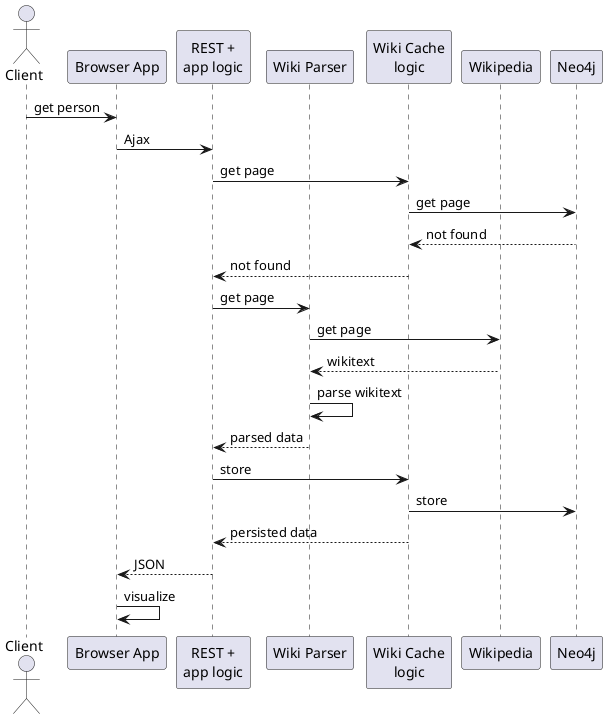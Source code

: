 @startuml

actor Client as C
participant "Browser App" as B
participant "REST +\napp logic" as R
participant "Wiki Parser" as WP
participant "Wiki Cache\nlogic" as WC
participant Wikipedia as W
participant Neo4j as N

C -> B: get person
B -> R: Ajax
R -> WC: get page
WC -> N: get page
N --> WC: not found
WC --> R: not found
R -> WP: get page
WP -> W: get page
W --> WP: wikitext
WP -> WP: parse wikitext
WP --> R: parsed data
R -> WC: store
WC -> N: store
WC --> R: persisted data
R --> B: JSON
B -> B: visualize

@enduml